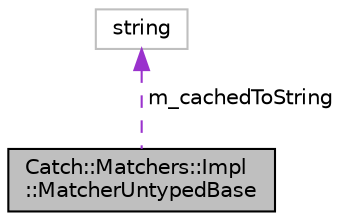 digraph "Catch::Matchers::Impl::MatcherUntypedBase"
{
  edge [fontname="Helvetica",fontsize="10",labelfontname="Helvetica",labelfontsize="10"];
  node [fontname="Helvetica",fontsize="10",shape=record];
  Node23 [label="Catch::Matchers::Impl\l::MatcherUntypedBase",height=0.2,width=0.4,color="black", fillcolor="grey75", style="filled", fontcolor="black"];
  Node24 -> Node23 [dir="back",color="darkorchid3",fontsize="10",style="dashed",label=" m_cachedToString" ,fontname="Helvetica"];
  Node24 [label="string",height=0.2,width=0.4,color="grey75", fillcolor="white", style="filled"];
}
